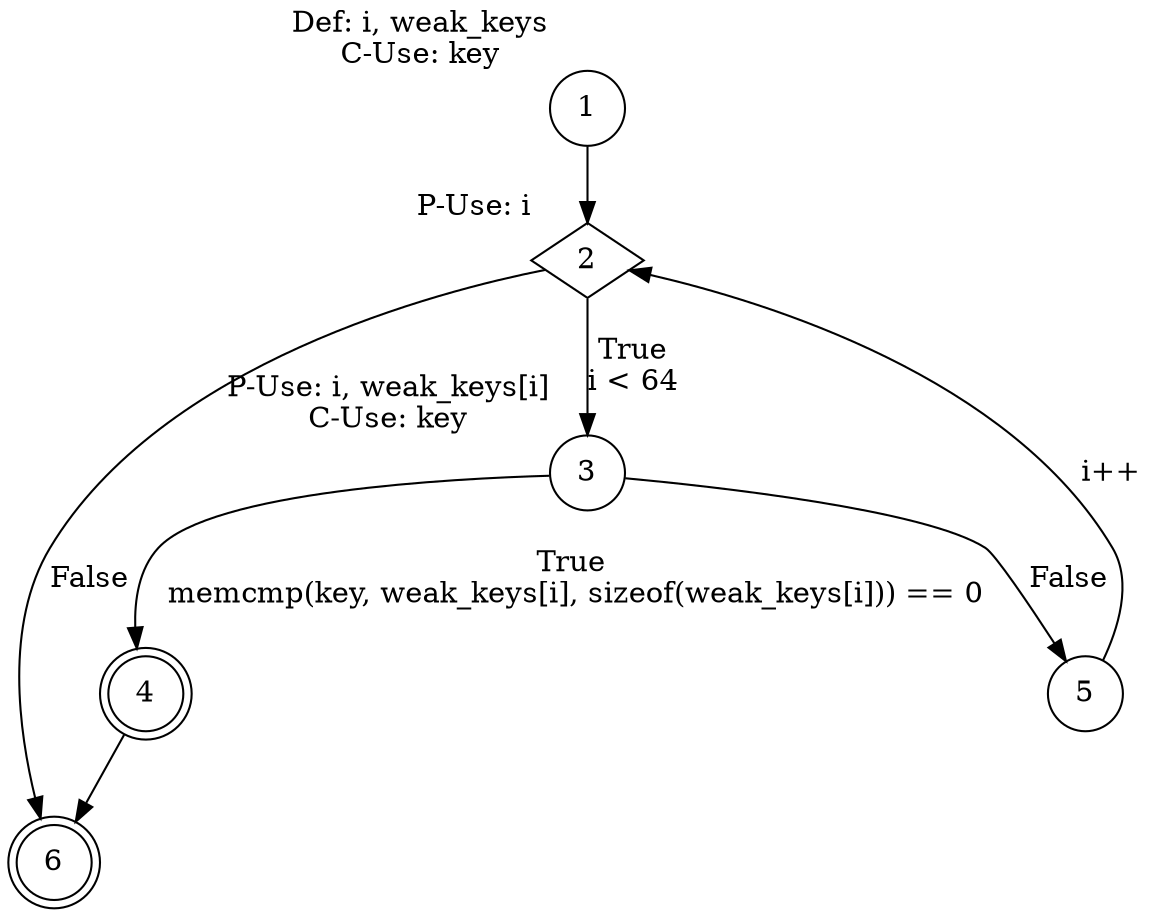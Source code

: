 digraph is_weak_key {
    rankdir=TB;
    node [shape=circle];
    
    1 [label="1", xlabel="Def: i, weak_keys\nC-Use: key"];
    2 [label="2", xlabel="P-Use: i", shape=diamond];
    3 [label="3", xlabel="P-Use: i, weak_keys[i]\nC-Use: key"];
    4 [label="4", shape=doublecircle];
    5 [label="5"];
    6 [label="6", shape=doublecircle];
    
    1 -> 2;
    2 -> 3 [label="True\ni < 64"];
    2 -> 6 [label="False"];
    3 -> 4 [label="True\n memcmp(key, weak_keys[i], sizeof(weak_keys[i])) == 0"];
    3 -> 5 [label="False"];
    5 -> 2 [label="i++"];
    4 -> 6;
}